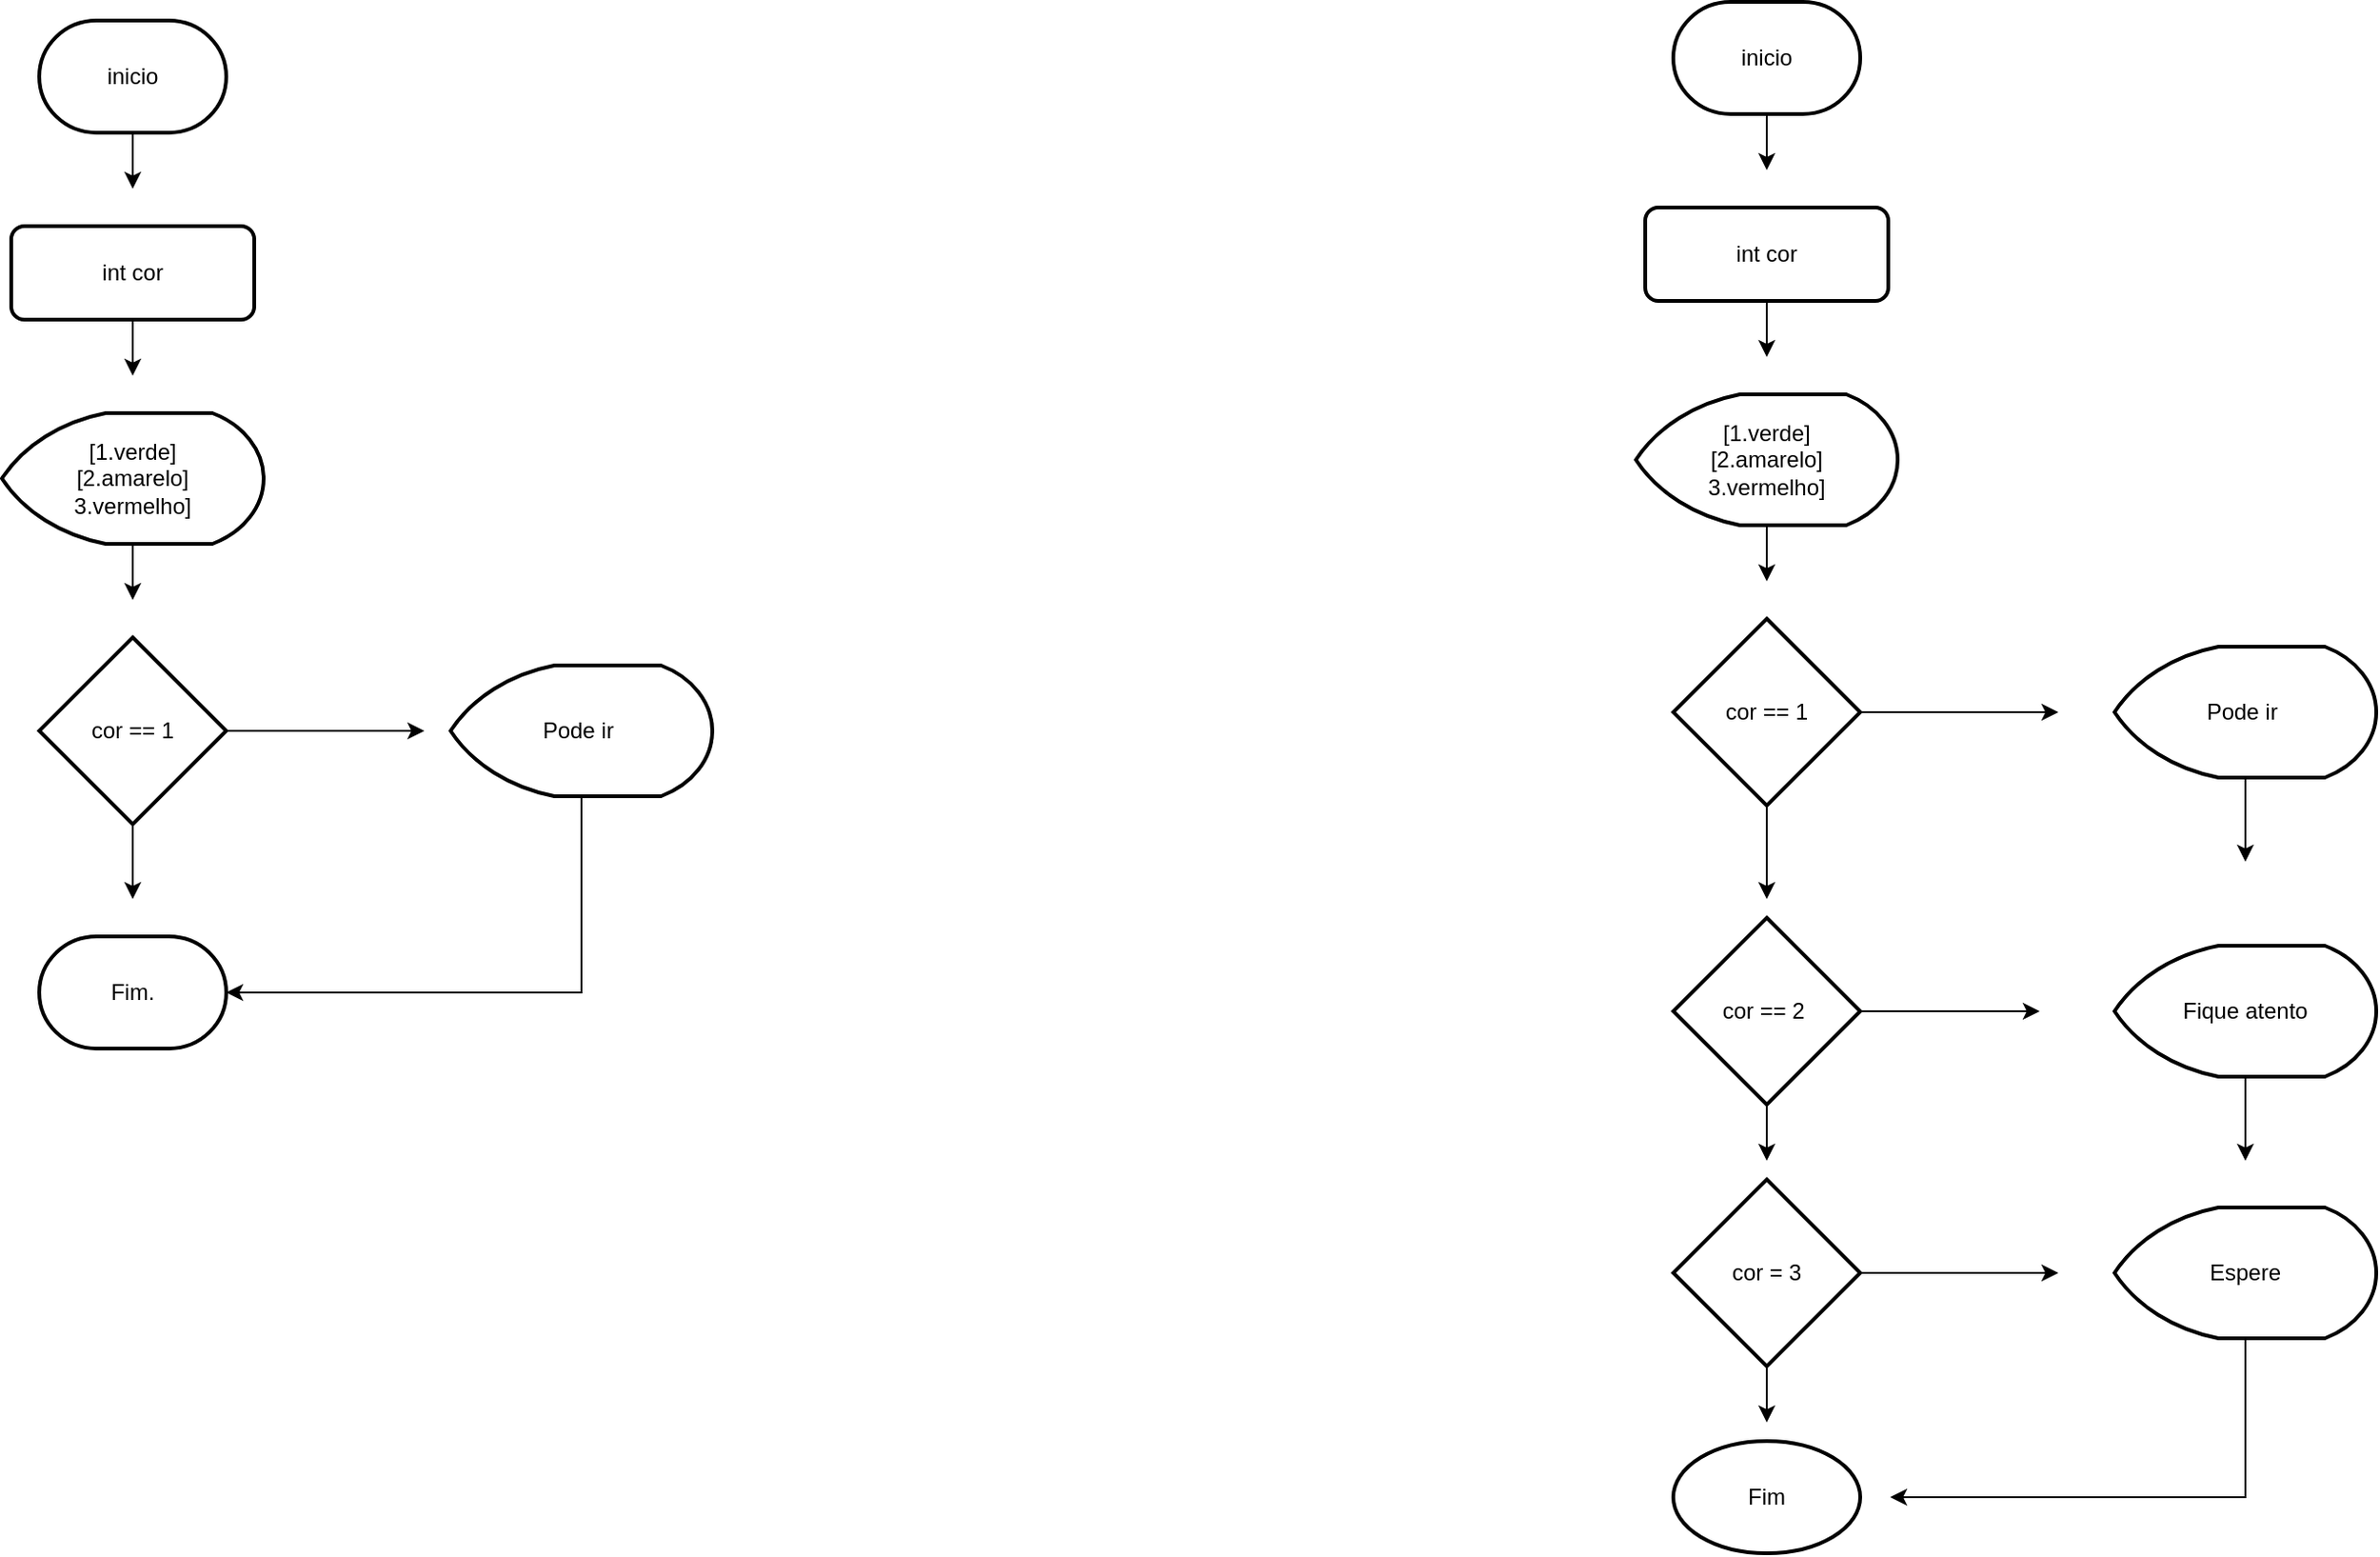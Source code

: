<mxfile version="20.2.3" type="device"><diagram id="VekzCm_1WtldqnXAuQw5" name="Página-1"><mxGraphModel dx="2500" dy="934" grid="1" gridSize="10" guides="1" tooltips="1" connect="1" arrows="1" fold="1" page="1" pageScale="1" pageWidth="827" pageHeight="1169" math="0" shadow="0"><root><mxCell id="0"/><mxCell id="1" parent="0"/><mxCell id="uK8ZCuQvVzHTIQuYWpwE-7" style="edgeStyle=orthogonalEdgeStyle;rounded=0;orthogonalLoop=1;jettySize=auto;html=1;" edge="1" parent="1" source="uK8ZCuQvVzHTIQuYWpwE-1"><mxGeometry relative="1" as="geometry"><mxPoint x="414" y="100" as="targetPoint"/></mxGeometry></mxCell><mxCell id="uK8ZCuQvVzHTIQuYWpwE-1" value="inicio" style="strokeWidth=2;html=1;shape=mxgraph.flowchart.terminator;whiteSpace=wrap;" vertex="1" parent="1"><mxGeometry x="364" y="10" width="100" height="60" as="geometry"/></mxCell><mxCell id="uK8ZCuQvVzHTIQuYWpwE-8" style="edgeStyle=orthogonalEdgeStyle;rounded=0;orthogonalLoop=1;jettySize=auto;html=1;" edge="1" parent="1" source="uK8ZCuQvVzHTIQuYWpwE-2"><mxGeometry relative="1" as="geometry"><mxPoint x="414" y="200" as="targetPoint"/></mxGeometry></mxCell><mxCell id="uK8ZCuQvVzHTIQuYWpwE-2" value="int cor" style="rounded=1;whiteSpace=wrap;html=1;absoluteArcSize=1;arcSize=14;strokeWidth=2;" vertex="1" parent="1"><mxGeometry x="349" y="120" width="130" height="50" as="geometry"/></mxCell><mxCell id="uK8ZCuQvVzHTIQuYWpwE-9" style="edgeStyle=orthogonalEdgeStyle;rounded=0;orthogonalLoop=1;jettySize=auto;html=1;" edge="1" parent="1" source="uK8ZCuQvVzHTIQuYWpwE-3"><mxGeometry relative="1" as="geometry"><mxPoint x="414" y="320" as="targetPoint"/></mxGeometry></mxCell><mxCell id="uK8ZCuQvVzHTIQuYWpwE-3" value="[1.verde]&lt;br&gt;[2.amarelo]&lt;br&gt;3.vermelho]" style="strokeWidth=2;html=1;shape=mxgraph.flowchart.display;whiteSpace=wrap;" vertex="1" parent="1"><mxGeometry x="344" y="220" width="140" height="70" as="geometry"/></mxCell><mxCell id="uK8ZCuQvVzHTIQuYWpwE-10" style="edgeStyle=orthogonalEdgeStyle;rounded=0;orthogonalLoop=1;jettySize=auto;html=1;" edge="1" parent="1" source="uK8ZCuQvVzHTIQuYWpwE-4"><mxGeometry relative="1" as="geometry"><mxPoint x="414" y="490" as="targetPoint"/></mxGeometry></mxCell><mxCell id="uK8ZCuQvVzHTIQuYWpwE-13" style="edgeStyle=orthogonalEdgeStyle;rounded=0;orthogonalLoop=1;jettySize=auto;html=1;" edge="1" parent="1" source="uK8ZCuQvVzHTIQuYWpwE-4"><mxGeometry relative="1" as="geometry"><mxPoint x="570" y="390" as="targetPoint"/></mxGeometry></mxCell><mxCell id="uK8ZCuQvVzHTIQuYWpwE-4" value="cor == 1" style="strokeWidth=2;html=1;shape=mxgraph.flowchart.decision;whiteSpace=wrap;" vertex="1" parent="1"><mxGeometry x="364" y="340" width="100" height="100" as="geometry"/></mxCell><mxCell id="uK8ZCuQvVzHTIQuYWpwE-11" style="edgeStyle=orthogonalEdgeStyle;rounded=0;orthogonalLoop=1;jettySize=auto;html=1;" edge="1" parent="1" source="uK8ZCuQvVzHTIQuYWpwE-5"><mxGeometry relative="1" as="geometry"><mxPoint x="414" y="630" as="targetPoint"/></mxGeometry></mxCell><mxCell id="uK8ZCuQvVzHTIQuYWpwE-18" style="edgeStyle=orthogonalEdgeStyle;rounded=0;orthogonalLoop=1;jettySize=auto;html=1;" edge="1" parent="1" source="uK8ZCuQvVzHTIQuYWpwE-5"><mxGeometry relative="1" as="geometry"><mxPoint x="560" y="550" as="targetPoint"/></mxGeometry></mxCell><mxCell id="uK8ZCuQvVzHTIQuYWpwE-5" value="cor == 2&amp;nbsp;" style="strokeWidth=2;html=1;shape=mxgraph.flowchart.decision;whiteSpace=wrap;" vertex="1" parent="1"><mxGeometry x="364" y="500" width="100" height="100" as="geometry"/></mxCell><mxCell id="uK8ZCuQvVzHTIQuYWpwE-19" style="edgeStyle=orthogonalEdgeStyle;rounded=0;orthogonalLoop=1;jettySize=auto;html=1;" edge="1" parent="1" source="uK8ZCuQvVzHTIQuYWpwE-6"><mxGeometry relative="1" as="geometry"><mxPoint x="570" y="690" as="targetPoint"/></mxGeometry></mxCell><mxCell id="uK8ZCuQvVzHTIQuYWpwE-37" style="edgeStyle=orthogonalEdgeStyle;rounded=0;orthogonalLoop=1;jettySize=auto;html=1;" edge="1" parent="1" source="uK8ZCuQvVzHTIQuYWpwE-6"><mxGeometry relative="1" as="geometry"><mxPoint x="414" y="770" as="targetPoint"/></mxGeometry></mxCell><mxCell id="uK8ZCuQvVzHTIQuYWpwE-6" value="cor = 3" style="strokeWidth=2;html=1;shape=mxgraph.flowchart.decision;whiteSpace=wrap;" vertex="1" parent="1"><mxGeometry x="364" y="640" width="100" height="100" as="geometry"/></mxCell><mxCell id="uK8ZCuQvVzHTIQuYWpwE-12" value="Fim" style="strokeWidth=2;html=1;shape=mxgraph.flowchart.start_1;whiteSpace=wrap;" vertex="1" parent="1"><mxGeometry x="364" y="780" width="100" height="60" as="geometry"/></mxCell><mxCell id="uK8ZCuQvVzHTIQuYWpwE-20" style="edgeStyle=orthogonalEdgeStyle;rounded=0;orthogonalLoop=1;jettySize=auto;html=1;" edge="1" parent="1" source="uK8ZCuQvVzHTIQuYWpwE-14"><mxGeometry relative="1" as="geometry"><mxPoint x="670" y="470" as="targetPoint"/></mxGeometry></mxCell><mxCell id="uK8ZCuQvVzHTIQuYWpwE-14" value="Pode ir&amp;nbsp;" style="strokeWidth=2;html=1;shape=mxgraph.flowchart.display;whiteSpace=wrap;" vertex="1" parent="1"><mxGeometry x="600" y="355" width="140" height="70" as="geometry"/></mxCell><mxCell id="uK8ZCuQvVzHTIQuYWpwE-21" style="edgeStyle=orthogonalEdgeStyle;rounded=0;orthogonalLoop=1;jettySize=auto;html=1;" edge="1" parent="1" source="uK8ZCuQvVzHTIQuYWpwE-15"><mxGeometry relative="1" as="geometry"><mxPoint x="670" y="630" as="targetPoint"/></mxGeometry></mxCell><mxCell id="uK8ZCuQvVzHTIQuYWpwE-15" value="Fique atento" style="strokeWidth=2;html=1;shape=mxgraph.flowchart.display;whiteSpace=wrap;" vertex="1" parent="1"><mxGeometry x="600" y="515" width="140" height="70" as="geometry"/></mxCell><mxCell id="uK8ZCuQvVzHTIQuYWpwE-22" style="edgeStyle=orthogonalEdgeStyle;rounded=0;orthogonalLoop=1;jettySize=auto;html=1;" edge="1" parent="1" source="uK8ZCuQvVzHTIQuYWpwE-16"><mxGeometry relative="1" as="geometry"><mxPoint x="480" y="810" as="targetPoint"/><Array as="points"><mxPoint x="670" y="810"/><mxPoint x="670" y="810"/></Array></mxGeometry></mxCell><mxCell id="uK8ZCuQvVzHTIQuYWpwE-16" value="Espere" style="strokeWidth=2;html=1;shape=mxgraph.flowchart.display;whiteSpace=wrap;" vertex="1" parent="1"><mxGeometry x="600" y="655" width="140" height="70" as="geometry"/></mxCell><mxCell id="uK8ZCuQvVzHTIQuYWpwE-24" style="edgeStyle=orthogonalEdgeStyle;rounded=0;orthogonalLoop=1;jettySize=auto;html=1;" edge="1" parent="1" source="uK8ZCuQvVzHTIQuYWpwE-25"><mxGeometry relative="1" as="geometry"><mxPoint x="-460" y="110" as="targetPoint"/></mxGeometry></mxCell><mxCell id="uK8ZCuQvVzHTIQuYWpwE-25" value="inicio" style="strokeWidth=2;html=1;shape=mxgraph.flowchart.terminator;whiteSpace=wrap;" vertex="1" parent="1"><mxGeometry x="-510" y="20" width="100" height="60" as="geometry"/></mxCell><mxCell id="uK8ZCuQvVzHTIQuYWpwE-26" style="edgeStyle=orthogonalEdgeStyle;rounded=0;orthogonalLoop=1;jettySize=auto;html=1;" edge="1" parent="1" source="uK8ZCuQvVzHTIQuYWpwE-27"><mxGeometry relative="1" as="geometry"><mxPoint x="-460" y="210" as="targetPoint"/></mxGeometry></mxCell><mxCell id="uK8ZCuQvVzHTIQuYWpwE-27" value="int cor" style="rounded=1;whiteSpace=wrap;html=1;absoluteArcSize=1;arcSize=14;strokeWidth=2;" vertex="1" parent="1"><mxGeometry x="-525" y="130" width="130" height="50" as="geometry"/></mxCell><mxCell id="uK8ZCuQvVzHTIQuYWpwE-28" style="edgeStyle=orthogonalEdgeStyle;rounded=0;orthogonalLoop=1;jettySize=auto;html=1;" edge="1" parent="1" source="uK8ZCuQvVzHTIQuYWpwE-29"><mxGeometry relative="1" as="geometry"><mxPoint x="-460" y="330" as="targetPoint"/></mxGeometry></mxCell><mxCell id="uK8ZCuQvVzHTIQuYWpwE-29" value="[1.verde]&lt;br&gt;[2.amarelo]&lt;br&gt;3.vermelho]" style="strokeWidth=2;html=1;shape=mxgraph.flowchart.display;whiteSpace=wrap;" vertex="1" parent="1"><mxGeometry x="-530" y="230" width="140" height="70" as="geometry"/></mxCell><mxCell id="uK8ZCuQvVzHTIQuYWpwE-30" style="edgeStyle=orthogonalEdgeStyle;rounded=0;orthogonalLoop=1;jettySize=auto;html=1;" edge="1" parent="1" source="uK8ZCuQvVzHTIQuYWpwE-32"><mxGeometry relative="1" as="geometry"><mxPoint x="-460" y="490" as="targetPoint"/></mxGeometry></mxCell><mxCell id="uK8ZCuQvVzHTIQuYWpwE-31" style="edgeStyle=orthogonalEdgeStyle;rounded=0;orthogonalLoop=1;jettySize=auto;html=1;" edge="1" parent="1" source="uK8ZCuQvVzHTIQuYWpwE-32"><mxGeometry relative="1" as="geometry"><mxPoint x="-304" y="400" as="targetPoint"/></mxGeometry></mxCell><mxCell id="uK8ZCuQvVzHTIQuYWpwE-32" value="cor == 1" style="strokeWidth=2;html=1;shape=mxgraph.flowchart.decision;whiteSpace=wrap;" vertex="1" parent="1"><mxGeometry x="-510" y="350" width="100" height="100" as="geometry"/></mxCell><mxCell id="uK8ZCuQvVzHTIQuYWpwE-36" style="edgeStyle=orthogonalEdgeStyle;rounded=0;orthogonalLoop=1;jettySize=auto;html=1;entryX=1;entryY=0.5;entryDx=0;entryDy=0;entryPerimeter=0;" edge="1" parent="1" target="uK8ZCuQvVzHTIQuYWpwE-35"><mxGeometry relative="1" as="geometry"><mxPoint x="-220" y="550" as="targetPoint"/><mxPoint x="-220" y="435" as="sourcePoint"/><Array as="points"><mxPoint x="-220" y="540"/></Array></mxGeometry></mxCell><mxCell id="uK8ZCuQvVzHTIQuYWpwE-34" value="Pode ir&amp;nbsp;" style="strokeWidth=2;html=1;shape=mxgraph.flowchart.display;whiteSpace=wrap;" vertex="1" parent="1"><mxGeometry x="-290" y="365" width="140" height="70" as="geometry"/></mxCell><mxCell id="uK8ZCuQvVzHTIQuYWpwE-35" value="Fim." style="strokeWidth=2;html=1;shape=mxgraph.flowchart.terminator;whiteSpace=wrap;" vertex="1" parent="1"><mxGeometry x="-510" y="510" width="100" height="60" as="geometry"/></mxCell></root></mxGraphModel></diagram></mxfile>